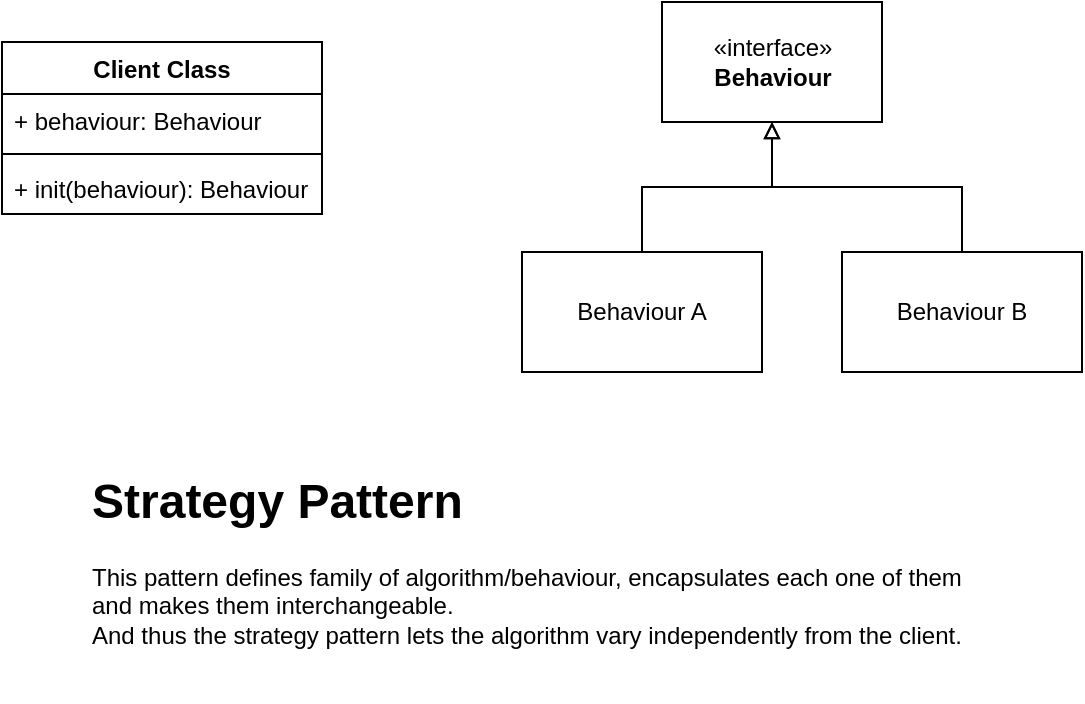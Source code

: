 <mxfile version="14.8.0" type="github"><diagram id="q2KYkZf0-lph-4Sgjyss" name="Strategy Pattern"><mxGraphModel dx="1055" dy="471" grid="1" gridSize="10" guides="1" tooltips="1" connect="1" arrows="1" fold="1" page="1" pageScale="1" pageWidth="827" pageHeight="1169" math="0" shadow="0"><root><mxCell id="0"/><mxCell id="1" parent="0"/><mxCell id="TGcLWc-Uee4GOg9h3CoX-9" value="" style="edgeStyle=orthogonalEdgeStyle;rounded=0;orthogonalLoop=1;jettySize=auto;html=1;endArrow=none;endFill=0;startArrow=block;startFill=0;" edge="1" parent="1" source="TGcLWc-Uee4GOg9h3CoX-1" target="TGcLWc-Uee4GOg9h3CoX-8"><mxGeometry relative="1" as="geometry"/></mxCell><mxCell id="TGcLWc-Uee4GOg9h3CoX-12" style="edgeStyle=orthogonalEdgeStyle;rounded=0;orthogonalLoop=1;jettySize=auto;html=1;entryX=0.5;entryY=0;entryDx=0;entryDy=0;startArrow=block;startFill=0;endArrow=none;endFill=0;" edge="1" parent="1" source="TGcLWc-Uee4GOg9h3CoX-1" target="TGcLWc-Uee4GOg9h3CoX-10"><mxGeometry relative="1" as="geometry"/></mxCell><mxCell id="TGcLWc-Uee4GOg9h3CoX-1" value="«interface»&lt;br&gt;&lt;b&gt;Behaviour&lt;/b&gt;" style="html=1;" vertex="1" parent="1"><mxGeometry x="450" y="60" width="110" height="60" as="geometry"/></mxCell><mxCell id="TGcLWc-Uee4GOg9h3CoX-2" value="Client Class" style="swimlane;fontStyle=1;align=center;verticalAlign=top;childLayout=stackLayout;horizontal=1;startSize=26;horizontalStack=0;resizeParent=1;resizeParentMax=0;resizeLast=0;collapsible=1;marginBottom=0;" vertex="1" parent="1"><mxGeometry x="120" y="80" width="160" height="86" as="geometry"/></mxCell><mxCell id="TGcLWc-Uee4GOg9h3CoX-3" value="+ behaviour: Behaviour" style="text;strokeColor=none;fillColor=none;align=left;verticalAlign=top;spacingLeft=4;spacingRight=4;overflow=hidden;rotatable=0;points=[[0,0.5],[1,0.5]];portConstraint=eastwest;" vertex="1" parent="TGcLWc-Uee4GOg9h3CoX-2"><mxGeometry y="26" width="160" height="26" as="geometry"/></mxCell><mxCell id="TGcLWc-Uee4GOg9h3CoX-4" value="" style="line;strokeWidth=1;fillColor=none;align=left;verticalAlign=middle;spacingTop=-1;spacingLeft=3;spacingRight=3;rotatable=0;labelPosition=right;points=[];portConstraint=eastwest;" vertex="1" parent="TGcLWc-Uee4GOg9h3CoX-2"><mxGeometry y="52" width="160" height="8" as="geometry"/></mxCell><mxCell id="TGcLWc-Uee4GOg9h3CoX-5" value="+ init(behaviour): Behaviour" style="text;strokeColor=none;fillColor=none;align=left;verticalAlign=top;spacingLeft=4;spacingRight=4;overflow=hidden;rotatable=0;points=[[0,0.5],[1,0.5]];portConstraint=eastwest;" vertex="1" parent="TGcLWc-Uee4GOg9h3CoX-2"><mxGeometry y="60" width="160" height="26" as="geometry"/></mxCell><mxCell id="TGcLWc-Uee4GOg9h3CoX-8" value="Behaviour A" style="whiteSpace=wrap;html=1;" vertex="1" parent="1"><mxGeometry x="380" y="185" width="120" height="60" as="geometry"/></mxCell><mxCell id="TGcLWc-Uee4GOg9h3CoX-10" value="Behaviour B" style="whiteSpace=wrap;html=1;" vertex="1" parent="1"><mxGeometry x="540" y="185" width="120" height="60" as="geometry"/></mxCell><mxCell id="TGcLWc-Uee4GOg9h3CoX-14" value="&lt;h1&gt;Strategy Pattern&lt;/h1&gt;&lt;div&gt;This pattern defines family of algorithm/behaviour, encapsulates each one of them and makes them interchangeable.&lt;/div&gt;&lt;span&gt;And thus the strategy pattern lets the algorithm vary independently from the client.&lt;/span&gt;" style="text;html=1;strokeColor=none;fillColor=none;spacing=5;spacingTop=-20;whiteSpace=wrap;overflow=hidden;rounded=0;" vertex="1" parent="1"><mxGeometry x="160" y="290" width="460" height="120" as="geometry"/></mxCell></root></mxGraphModel></diagram></mxfile>